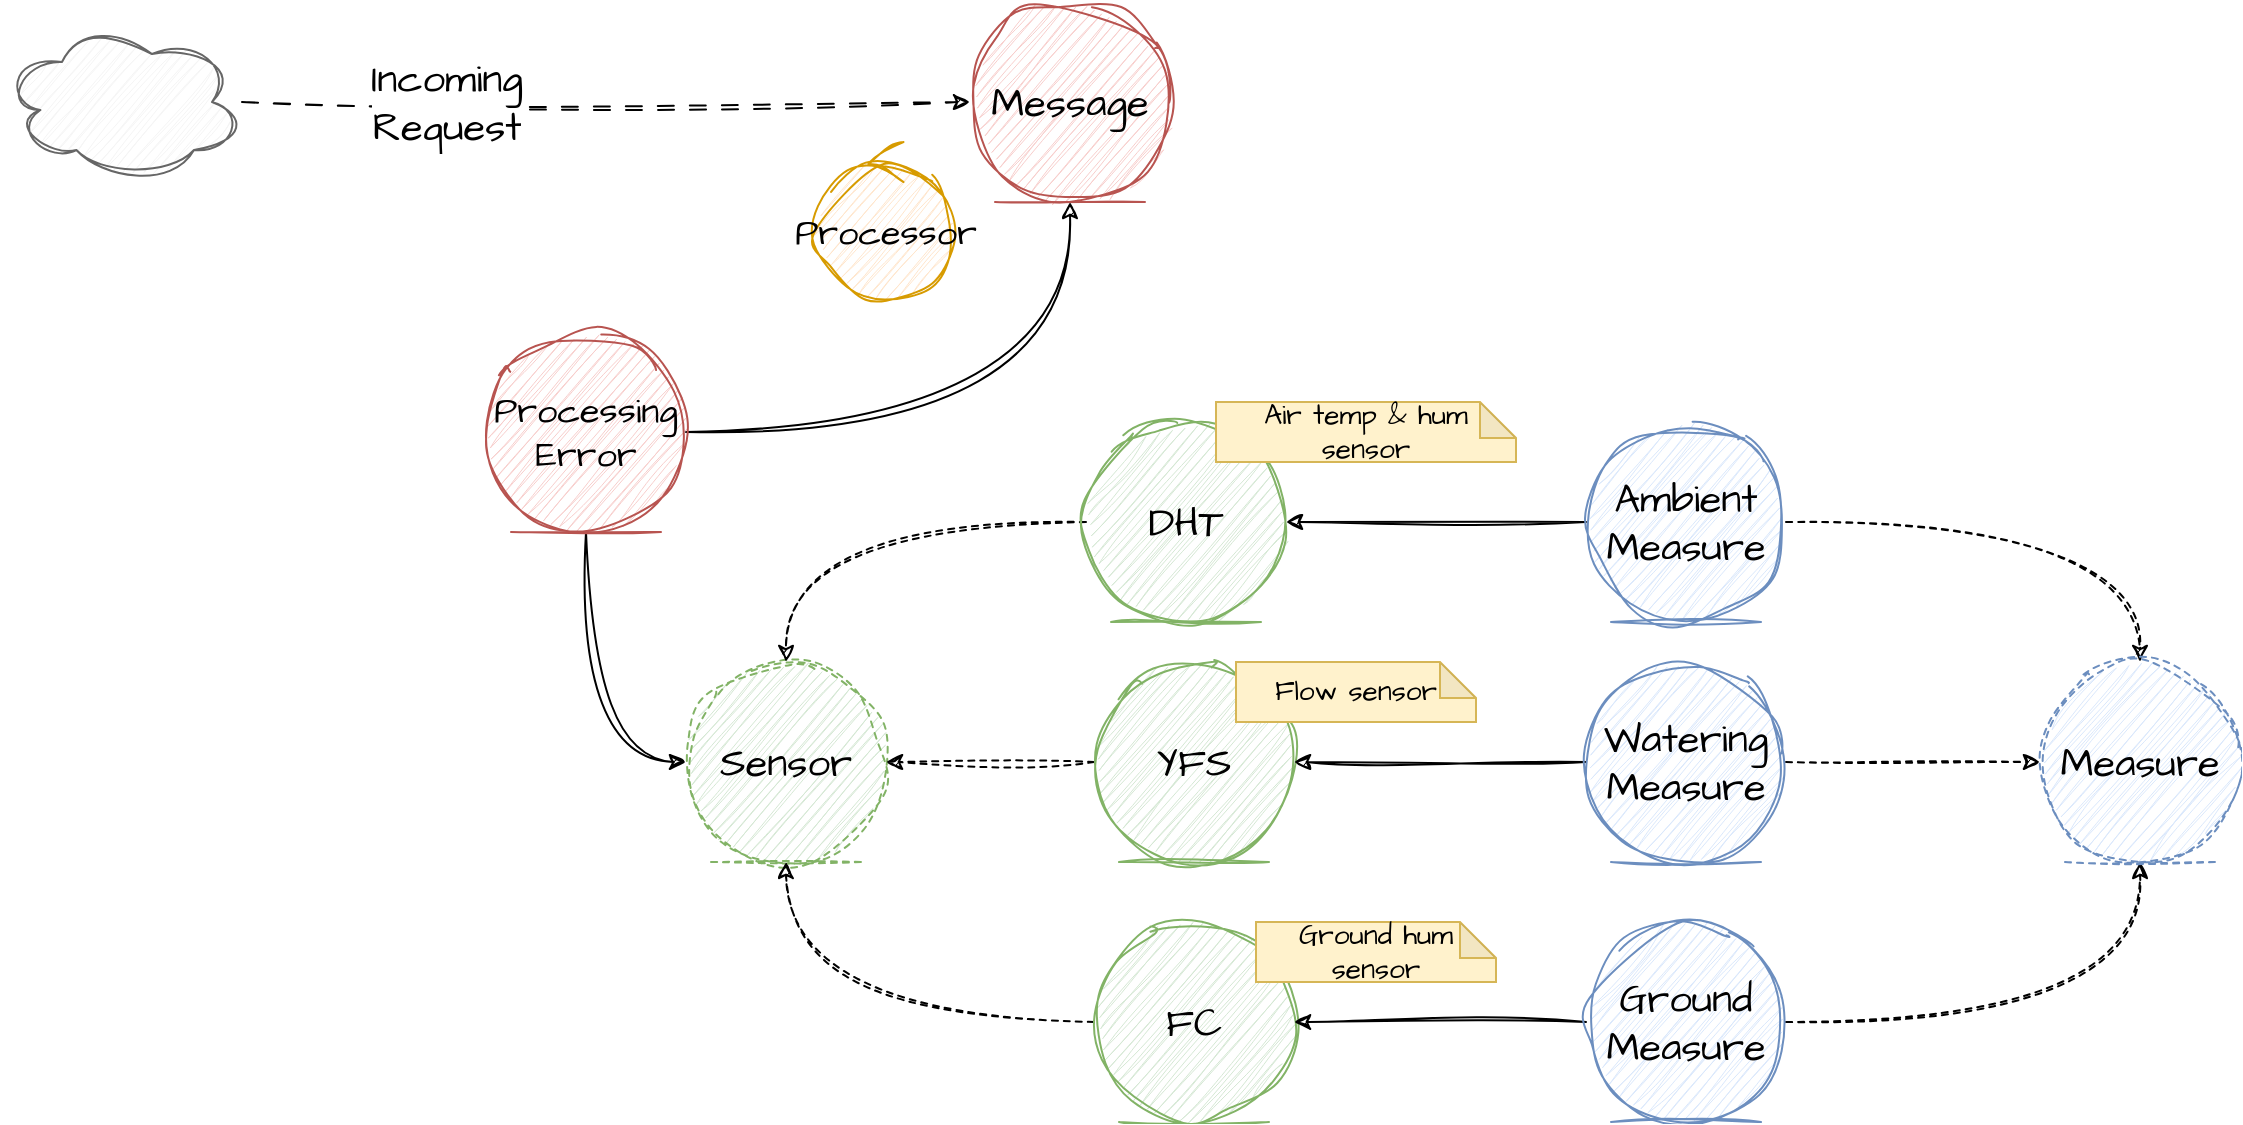 <mxfile version="21.6.8" type="device">
  <diagram name="Página-1" id="aCM-GguJ48WPwrWA996X">
    <mxGraphModel dx="1753" dy="685" grid="1" gridSize="10" guides="1" tooltips="1" connect="1" arrows="1" fold="1" page="1" pageScale="1" pageWidth="827" pageHeight="1169" math="0" shadow="0">
      <root>
        <mxCell id="0" />
        <mxCell id="1" parent="0" />
        <mxCell id="l_KEQIapoq9a7eLSXvsr-1" value="Message" style="ellipse;shape=umlEntity;whiteSpace=wrap;html=1;sketch=1;hachureGap=4;jiggle=2;curveFitting=1;fontFamily=Architects Daughter;fontSource=https%3A%2F%2Ffonts.googleapis.com%2Fcss%3Ffamily%3DArchitects%2BDaughter;fontSize=20;fillColor=#f8cecc;strokeColor=#b85450;" vertex="1" parent="1">
          <mxGeometry x="167" y="90" width="100" height="100" as="geometry" />
        </mxCell>
        <mxCell id="l_KEQIapoq9a7eLSXvsr-2" value="Sensor" style="ellipse;shape=umlEntity;whiteSpace=wrap;html=1;sketch=1;hachureGap=4;jiggle=2;curveFitting=1;fontFamily=Architects Daughter;fontSource=https%3A%2F%2Ffonts.googleapis.com%2Fcss%3Ffamily%3DArchitects%2BDaughter;fontSize=20;dashed=1;fillColor=#d5e8d4;strokeColor=#82b366;" vertex="1" parent="1">
          <mxGeometry x="25" y="420" width="100" height="100" as="geometry" />
        </mxCell>
        <mxCell id="l_KEQIapoq9a7eLSXvsr-6" style="edgeStyle=orthogonalEdgeStyle;sketch=1;hachureGap=4;jiggle=2;curveFitting=1;orthogonalLoop=1;jettySize=auto;html=1;entryX=0.5;entryY=0;entryDx=0;entryDy=0;fontFamily=Architects Daughter;fontSource=https%3A%2F%2Ffonts.googleapis.com%2Fcss%3Ffamily%3DArchitects%2BDaughter;fontSize=16;curved=1;dashed=1;" edge="1" parent="1" source="l_KEQIapoq9a7eLSXvsr-3" target="l_KEQIapoq9a7eLSXvsr-2">
          <mxGeometry relative="1" as="geometry" />
        </mxCell>
        <mxCell id="l_KEQIapoq9a7eLSXvsr-3" value="DHT" style="ellipse;shape=umlEntity;whiteSpace=wrap;html=1;sketch=1;hachureGap=4;jiggle=2;curveFitting=1;fontFamily=Architects Daughter;fontSource=https%3A%2F%2Ffonts.googleapis.com%2Fcss%3Ffamily%3DArchitects%2BDaughter;fontSize=20;fillColor=#d5e8d4;strokeColor=#82b366;" vertex="1" parent="1">
          <mxGeometry x="225" y="300" width="100" height="100" as="geometry" />
        </mxCell>
        <mxCell id="l_KEQIapoq9a7eLSXvsr-5" style="edgeStyle=orthogonalEdgeStyle;sketch=1;hachureGap=4;jiggle=2;curveFitting=1;orthogonalLoop=1;jettySize=auto;html=1;entryX=0.5;entryY=1;entryDx=0;entryDy=0;fontFamily=Architects Daughter;fontSource=https%3A%2F%2Ffonts.googleapis.com%2Fcss%3Ffamily%3DArchitects%2BDaughter;fontSize=16;curved=1;dashed=1;" edge="1" parent="1" source="l_KEQIapoq9a7eLSXvsr-4" target="l_KEQIapoq9a7eLSXvsr-2">
          <mxGeometry relative="1" as="geometry" />
        </mxCell>
        <mxCell id="l_KEQIapoq9a7eLSXvsr-4" value="FC" style="ellipse;shape=umlEntity;whiteSpace=wrap;html=1;sketch=1;hachureGap=4;jiggle=2;curveFitting=1;fontFamily=Architects Daughter;fontSource=https%3A%2F%2Ffonts.googleapis.com%2Fcss%3Ffamily%3DArchitects%2BDaughter;fontSize=20;fillColor=#d5e8d4;strokeColor=#82b366;" vertex="1" parent="1">
          <mxGeometry x="229" y="550" width="100" height="100" as="geometry" />
        </mxCell>
        <mxCell id="l_KEQIapoq9a7eLSXvsr-8" style="edgeStyle=orthogonalEdgeStyle;rounded=0;sketch=1;hachureGap=4;jiggle=2;curveFitting=1;orthogonalLoop=1;jettySize=auto;html=1;entryX=1;entryY=0.5;entryDx=0;entryDy=0;fontFamily=Architects Daughter;fontSource=https%3A%2F%2Ffonts.googleapis.com%2Fcss%3Ffamily%3DArchitects%2BDaughter;fontSize=16;dashed=1;" edge="1" parent="1" source="l_KEQIapoq9a7eLSXvsr-7" target="l_KEQIapoq9a7eLSXvsr-2">
          <mxGeometry relative="1" as="geometry" />
        </mxCell>
        <mxCell id="l_KEQIapoq9a7eLSXvsr-7" value="YFS" style="ellipse;shape=umlEntity;whiteSpace=wrap;html=1;sketch=1;hachureGap=4;jiggle=2;curveFitting=1;fontFamily=Architects Daughter;fontSource=https%3A%2F%2Ffonts.googleapis.com%2Fcss%3Ffamily%3DArchitects%2BDaughter;fontSize=20;fillColor=#d5e8d4;strokeColor=#82b366;" vertex="1" parent="1">
          <mxGeometry x="229" y="420" width="100" height="100" as="geometry" />
        </mxCell>
        <mxCell id="l_KEQIapoq9a7eLSXvsr-12" style="edgeStyle=orthogonalEdgeStyle;rounded=0;sketch=1;hachureGap=4;jiggle=2;curveFitting=1;orthogonalLoop=1;jettySize=auto;html=1;entryX=1;entryY=0.5;entryDx=0;entryDy=0;fontFamily=Architects Daughter;fontSource=https%3A%2F%2Ffonts.googleapis.com%2Fcss%3Ffamily%3DArchitects%2BDaughter;fontSize=16;" edge="1" parent="1" source="l_KEQIapoq9a7eLSXvsr-9" target="l_KEQIapoq9a7eLSXvsr-3">
          <mxGeometry relative="1" as="geometry" />
        </mxCell>
        <mxCell id="l_KEQIapoq9a7eLSXvsr-17" style="edgeStyle=orthogonalEdgeStyle;sketch=1;hachureGap=4;jiggle=2;curveFitting=1;orthogonalLoop=1;jettySize=auto;html=1;entryX=0.5;entryY=0;entryDx=0;entryDy=0;fontFamily=Architects Daughter;fontSource=https%3A%2F%2Ffonts.googleapis.com%2Fcss%3Ffamily%3DArchitects%2BDaughter;fontSize=16;curved=1;dashed=1;" edge="1" parent="1" source="l_KEQIapoq9a7eLSXvsr-9" target="l_KEQIapoq9a7eLSXvsr-15">
          <mxGeometry relative="1" as="geometry" />
        </mxCell>
        <mxCell id="l_KEQIapoq9a7eLSXvsr-9" value="Ambient&lt;br&gt;Measure" style="ellipse;shape=umlEntity;whiteSpace=wrap;html=1;sketch=1;hachureGap=4;jiggle=2;curveFitting=1;fontFamily=Architects Daughter;fontSource=https%3A%2F%2Ffonts.googleapis.com%2Fcss%3Ffamily%3DArchitects%2BDaughter;fontSize=20;fillColor=#dae8fc;strokeColor=#6c8ebf;" vertex="1" parent="1">
          <mxGeometry x="475" y="300" width="100" height="100" as="geometry" />
        </mxCell>
        <mxCell id="l_KEQIapoq9a7eLSXvsr-14" style="edgeStyle=orthogonalEdgeStyle;rounded=0;sketch=1;hachureGap=4;jiggle=2;curveFitting=1;orthogonalLoop=1;jettySize=auto;html=1;entryX=1;entryY=0.5;entryDx=0;entryDy=0;fontFamily=Architects Daughter;fontSource=https%3A%2F%2Ffonts.googleapis.com%2Fcss%3Ffamily%3DArchitects%2BDaughter;fontSize=16;" edge="1" parent="1" source="l_KEQIapoq9a7eLSXvsr-10" target="l_KEQIapoq9a7eLSXvsr-4">
          <mxGeometry relative="1" as="geometry" />
        </mxCell>
        <mxCell id="l_KEQIapoq9a7eLSXvsr-18" style="edgeStyle=orthogonalEdgeStyle;sketch=1;hachureGap=4;jiggle=2;curveFitting=1;orthogonalLoop=1;jettySize=auto;html=1;entryX=0.5;entryY=1;entryDx=0;entryDy=0;fontFamily=Architects Daughter;fontSource=https%3A%2F%2Ffonts.googleapis.com%2Fcss%3Ffamily%3DArchitects%2BDaughter;fontSize=16;curved=1;dashed=1;" edge="1" parent="1" source="l_KEQIapoq9a7eLSXvsr-10" target="l_KEQIapoq9a7eLSXvsr-15">
          <mxGeometry relative="1" as="geometry" />
        </mxCell>
        <mxCell id="l_KEQIapoq9a7eLSXvsr-10" value="Ground&lt;br&gt;Measure" style="ellipse;shape=umlEntity;whiteSpace=wrap;html=1;sketch=1;hachureGap=4;jiggle=2;curveFitting=1;fontFamily=Architects Daughter;fontSource=https%3A%2F%2Ffonts.googleapis.com%2Fcss%3Ffamily%3DArchitects%2BDaughter;fontSize=20;fillColor=#dae8fc;strokeColor=#6c8ebf;" vertex="1" parent="1">
          <mxGeometry x="475" y="550" width="100" height="100" as="geometry" />
        </mxCell>
        <mxCell id="l_KEQIapoq9a7eLSXvsr-13" style="edgeStyle=orthogonalEdgeStyle;rounded=0;sketch=1;hachureGap=4;jiggle=2;curveFitting=1;orthogonalLoop=1;jettySize=auto;html=1;fontFamily=Architects Daughter;fontSource=https%3A%2F%2Ffonts.googleapis.com%2Fcss%3Ffamily%3DArchitects%2BDaughter;fontSize=16;" edge="1" parent="1" source="l_KEQIapoq9a7eLSXvsr-11" target="l_KEQIapoq9a7eLSXvsr-7">
          <mxGeometry relative="1" as="geometry" />
        </mxCell>
        <mxCell id="l_KEQIapoq9a7eLSXvsr-16" style="edgeStyle=orthogonalEdgeStyle;rounded=0;sketch=1;hachureGap=4;jiggle=2;curveFitting=1;orthogonalLoop=1;jettySize=auto;html=1;entryX=0;entryY=0.5;entryDx=0;entryDy=0;fontFamily=Architects Daughter;fontSource=https%3A%2F%2Ffonts.googleapis.com%2Fcss%3Ffamily%3DArchitects%2BDaughter;fontSize=16;dashed=1;" edge="1" parent="1" source="l_KEQIapoq9a7eLSXvsr-11" target="l_KEQIapoq9a7eLSXvsr-15">
          <mxGeometry relative="1" as="geometry" />
        </mxCell>
        <mxCell id="l_KEQIapoq9a7eLSXvsr-11" value="Watering&lt;br&gt;Measure" style="ellipse;shape=umlEntity;whiteSpace=wrap;html=1;sketch=1;hachureGap=4;jiggle=2;curveFitting=1;fontFamily=Architects Daughter;fontSource=https%3A%2F%2Ffonts.googleapis.com%2Fcss%3Ffamily%3DArchitects%2BDaughter;fontSize=20;fillColor=#dae8fc;strokeColor=#6c8ebf;" vertex="1" parent="1">
          <mxGeometry x="475" y="420" width="100" height="100" as="geometry" />
        </mxCell>
        <mxCell id="l_KEQIapoq9a7eLSXvsr-15" value="Measure" style="ellipse;shape=umlEntity;whiteSpace=wrap;html=1;sketch=1;hachureGap=4;jiggle=2;curveFitting=1;fontFamily=Architects Daughter;fontSource=https%3A%2F%2Ffonts.googleapis.com%2Fcss%3Ffamily%3DArchitects%2BDaughter;fontSize=20;dashed=1;fillColor=#dae8fc;strokeColor=#6c8ebf;" vertex="1" parent="1">
          <mxGeometry x="702" y="420" width="100" height="100" as="geometry" />
        </mxCell>
        <mxCell id="l_KEQIapoq9a7eLSXvsr-19" value="Air temp &amp;amp; hum&lt;br style=&quot;font-size: 14px;&quot;&gt;sensor" style="shape=note;whiteSpace=wrap;html=1;backgroundOutline=1;darkOpacity=0.05;hachureGap=4;fontFamily=Architects Daughter;fontSource=https%3A%2F%2Ffonts.googleapis.com%2Fcss%3Ffamily%3DArchitects%2BDaughter;fontSize=14;size=18;fillColor=#fff2cc;strokeColor=#d6b656;" vertex="1" parent="1">
          <mxGeometry x="290" y="290" width="150" height="30" as="geometry" />
        </mxCell>
        <mxCell id="l_KEQIapoq9a7eLSXvsr-20" value="Flow sensor" style="shape=note;whiteSpace=wrap;html=1;backgroundOutline=1;darkOpacity=0.05;hachureGap=4;fontFamily=Architects Daughter;fontSource=https%3A%2F%2Ffonts.googleapis.com%2Fcss%3Ffamily%3DArchitects%2BDaughter;fontSize=14;size=18;fillColor=#fff2cc;strokeColor=#d6b656;" vertex="1" parent="1">
          <mxGeometry x="300" y="420" width="120" height="30" as="geometry" />
        </mxCell>
        <mxCell id="l_KEQIapoq9a7eLSXvsr-21" value="Ground hum&lt;br style=&quot;font-size: 14px;&quot;&gt;sensor" style="shape=note;whiteSpace=wrap;html=1;backgroundOutline=1;darkOpacity=0.05;hachureGap=4;fontFamily=Architects Daughter;fontSource=https%3A%2F%2Ffonts.googleapis.com%2Fcss%3Ffamily%3DArchitects%2BDaughter;fontSize=14;size=18;fillColor=#fff2cc;strokeColor=#d6b656;" vertex="1" parent="1">
          <mxGeometry x="310" y="550" width="120" height="30" as="geometry" />
        </mxCell>
        <mxCell id="l_KEQIapoq9a7eLSXvsr-40" style="edgeStyle=orthogonalEdgeStyle;sketch=1;hachureGap=4;jiggle=2;curveFitting=1;orthogonalLoop=1;jettySize=auto;html=1;exitX=0.5;exitY=1;exitDx=0;exitDy=0;entryX=0;entryY=0.5;entryDx=0;entryDy=0;fontFamily=Architects Daughter;fontSource=https%3A%2F%2Ffonts.googleapis.com%2Fcss%3Ffamily%3DArchitects%2BDaughter;fontSize=16;curved=1;" edge="1" parent="1" source="l_KEQIapoq9a7eLSXvsr-22" target="l_KEQIapoq9a7eLSXvsr-2">
          <mxGeometry relative="1" as="geometry" />
        </mxCell>
        <mxCell id="l_KEQIapoq9a7eLSXvsr-42" style="edgeStyle=orthogonalEdgeStyle;sketch=1;hachureGap=4;jiggle=2;curveFitting=1;orthogonalLoop=1;jettySize=auto;html=1;entryX=0.5;entryY=1;entryDx=0;entryDy=0;fontFamily=Architects Daughter;fontSource=https%3A%2F%2Ffonts.googleapis.com%2Fcss%3Ffamily%3DArchitects%2BDaughter;fontSize=16;curved=1;" edge="1" parent="1" source="l_KEQIapoq9a7eLSXvsr-22" target="l_KEQIapoq9a7eLSXvsr-1">
          <mxGeometry relative="1" as="geometry" />
        </mxCell>
        <mxCell id="l_KEQIapoq9a7eLSXvsr-22" value="Processing&lt;br style=&quot;font-size: 18px;&quot;&gt;Error" style="ellipse;shape=umlEntity;whiteSpace=wrap;html=1;sketch=1;hachureGap=4;jiggle=2;curveFitting=1;fontFamily=Architects Daughter;fontSource=https%3A%2F%2Ffonts.googleapis.com%2Fcss%3Ffamily%3DArchitects%2BDaughter;fontSize=18;fillColor=#f8cecc;strokeColor=#b85450;" vertex="1" parent="1">
          <mxGeometry x="-75" y="255" width="100" height="100" as="geometry" />
        </mxCell>
        <mxCell id="l_KEQIapoq9a7eLSXvsr-24" value="Processor" style="ellipse;shape=umlControl;whiteSpace=wrap;html=1;sketch=1;hachureGap=4;jiggle=2;curveFitting=1;fontFamily=Architects Daughter;fontSource=https%3A%2F%2Ffonts.googleapis.com%2Fcss%3Ffamily%3DArchitects%2BDaughter;fontSize=18;fillColor=#ffe6cc;strokeColor=#d79b00;" vertex="1" parent="1">
          <mxGeometry x="90" y="160" width="70" height="80" as="geometry" />
        </mxCell>
        <mxCell id="l_KEQIapoq9a7eLSXvsr-35" style="edgeStyle=orthogonalEdgeStyle;rounded=0;sketch=1;hachureGap=4;jiggle=2;curveFitting=1;orthogonalLoop=1;jettySize=auto;html=1;fontFamily=Architects Daughter;fontSource=https%3A%2F%2Ffonts.googleapis.com%2Fcss%3Ffamily%3DArchitects%2BDaughter;fontSize=16;dashed=1;dashPattern=8 8;" edge="1" parent="1" source="l_KEQIapoq9a7eLSXvsr-34" target="l_KEQIapoq9a7eLSXvsr-1">
          <mxGeometry relative="1" as="geometry" />
        </mxCell>
        <mxCell id="l_KEQIapoq9a7eLSXvsr-36" value="Incoming&lt;br&gt;Request" style="edgeLabel;html=1;align=center;verticalAlign=middle;resizable=0;points=[];fontSize=20;fontFamily=Architects Daughter;" vertex="1" connectable="0" parent="l_KEQIapoq9a7eLSXvsr-35">
          <mxGeometry x="-0.56" y="3" relative="1" as="geometry">
            <mxPoint x="22" y="3" as="offset" />
          </mxGeometry>
        </mxCell>
        <mxCell id="l_KEQIapoq9a7eLSXvsr-34" value="" style="ellipse;shape=cloud;whiteSpace=wrap;html=1;hachureGap=4;fontFamily=Architects Daughter;fontSource=https%3A%2F%2Ffonts.googleapis.com%2Fcss%3Ffamily%3DArchitects%2BDaughter;fontSize=20;fillColor=#f5f5f5;strokeColor=#666666;fontColor=#333333;sketch=1;curveFitting=1;jiggle=2;" vertex="1" parent="1">
          <mxGeometry x="-317" y="100" width="120" height="80" as="geometry" />
        </mxCell>
      </root>
    </mxGraphModel>
  </diagram>
</mxfile>

